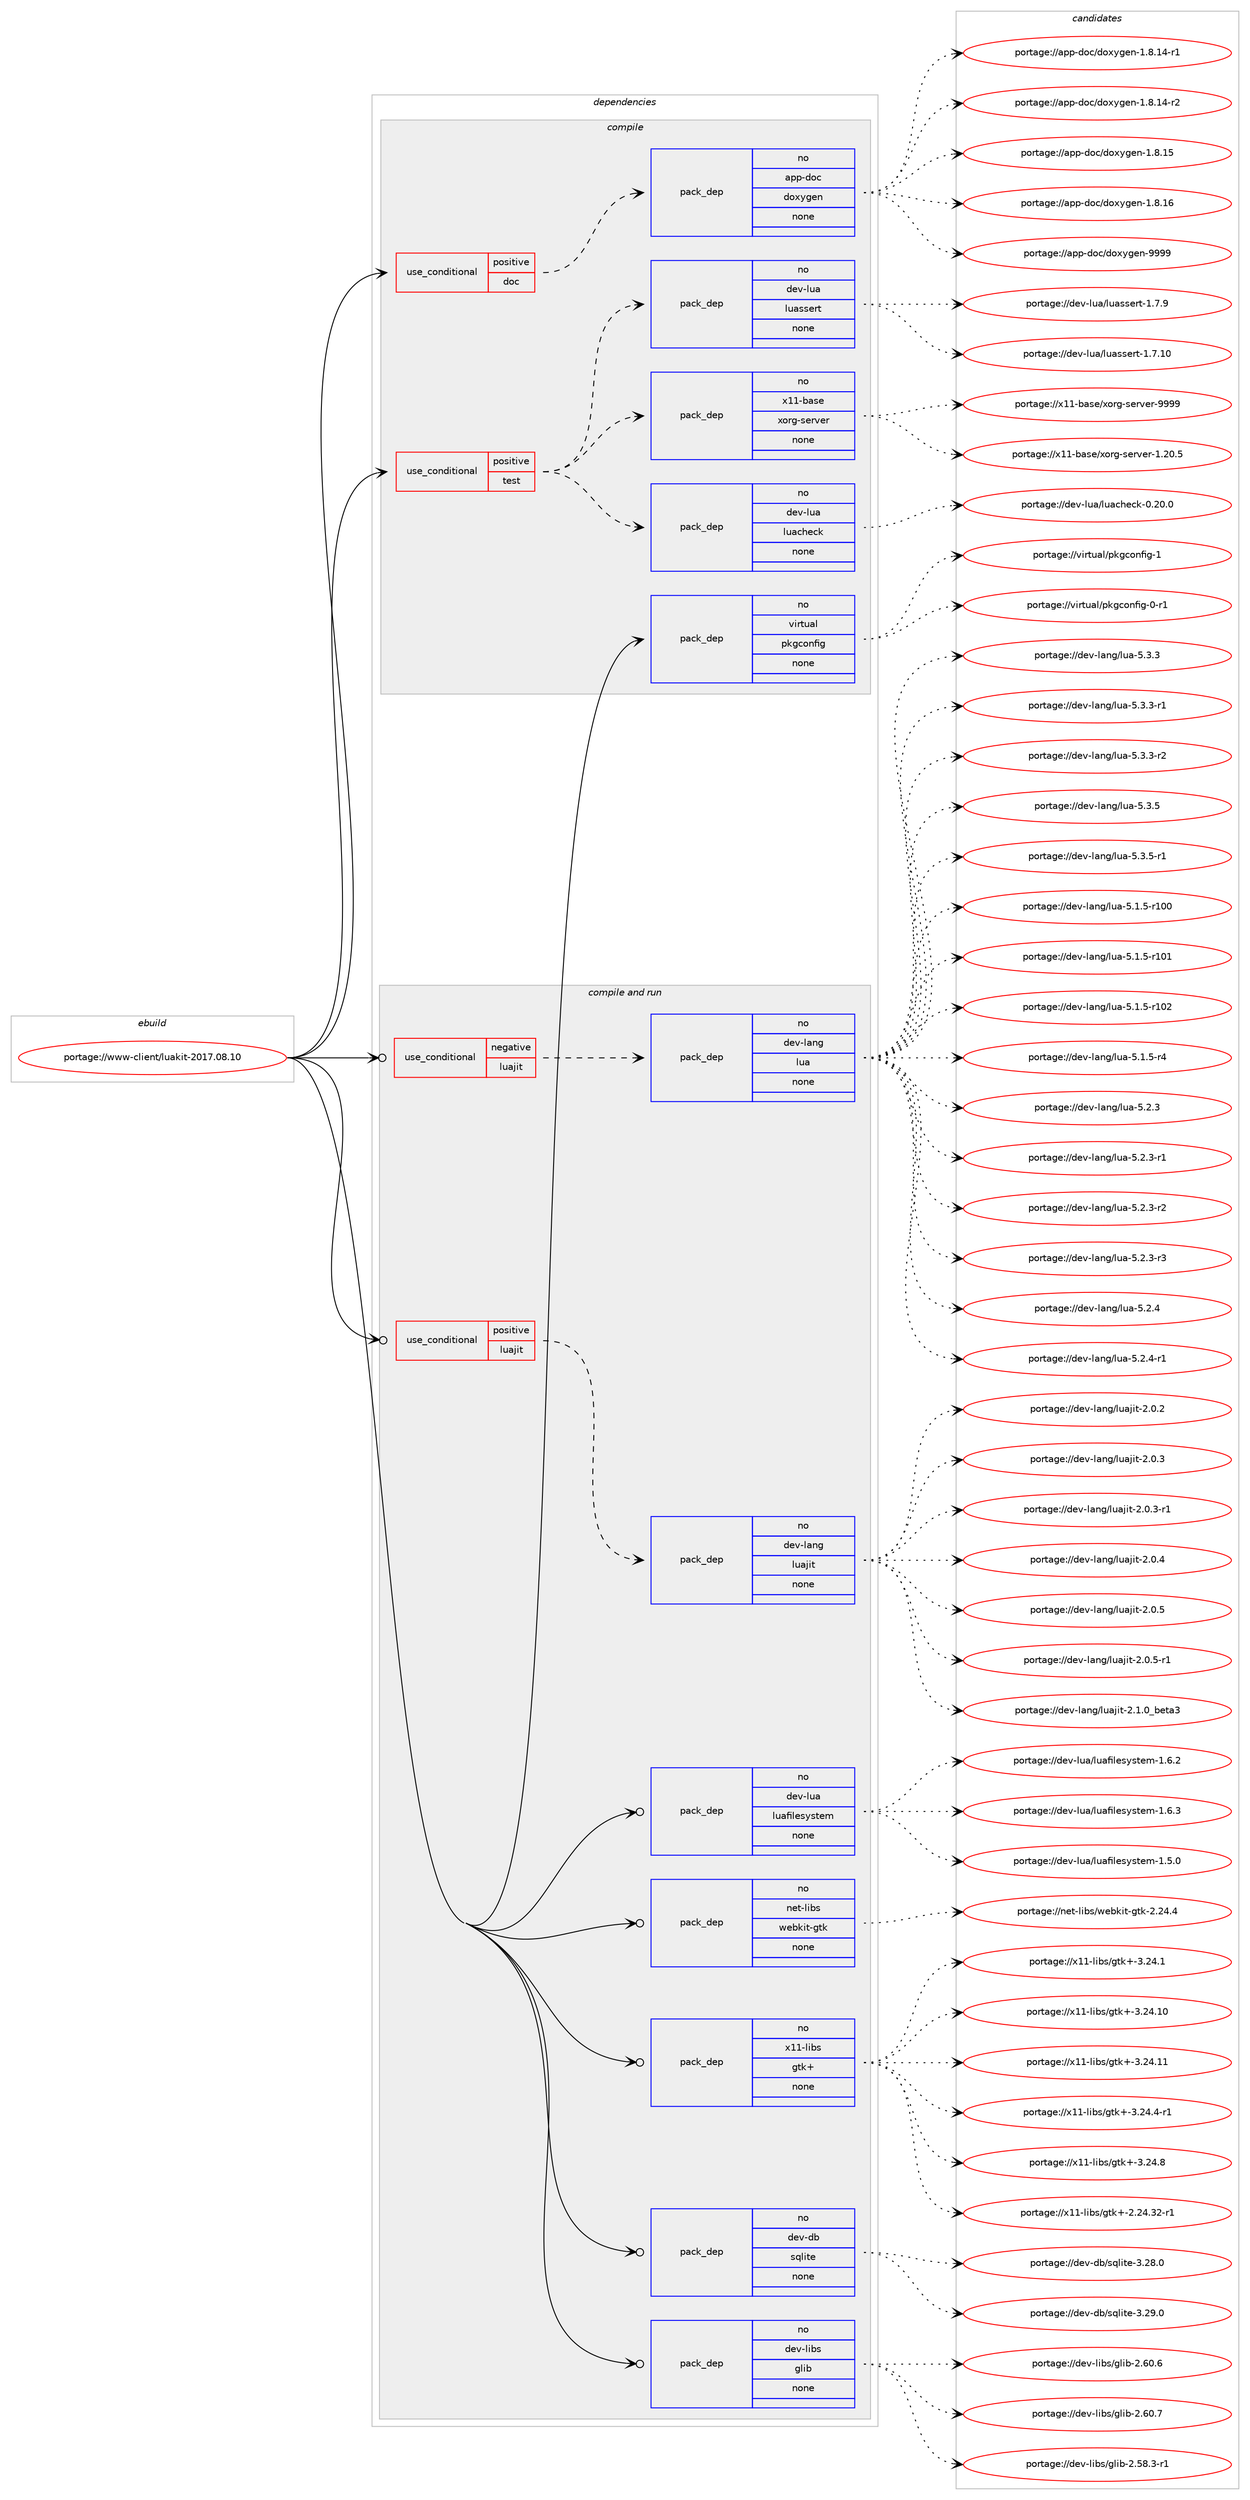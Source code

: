 digraph prolog {

# *************
# Graph options
# *************

newrank=true;
concentrate=true;
compound=true;
graph [rankdir=LR,fontname=Helvetica,fontsize=10,ranksep=1.5];#, ranksep=2.5, nodesep=0.2];
edge  [arrowhead=vee];
node  [fontname=Helvetica,fontsize=10];

# **********
# The ebuild
# **********

subgraph cluster_leftcol {
color=gray;
rank=same;
label=<<i>ebuild</i>>;
id [label="portage://www-client/luakit-2017.08.10", color=red, width=4, href="../www-client/luakit-2017.08.10.svg"];
}

# ****************
# The dependencies
# ****************

subgraph cluster_midcol {
color=gray;
label=<<i>dependencies</i>>;
subgraph cluster_compile {
fillcolor="#eeeeee";
style=filled;
label=<<i>compile</i>>;
subgraph cond106230 {
dependency441574 [label=<<TABLE BORDER="0" CELLBORDER="1" CELLSPACING="0" CELLPADDING="4"><TR><TD ROWSPAN="3" CELLPADDING="10">use_conditional</TD></TR><TR><TD>positive</TD></TR><TR><TD>doc</TD></TR></TABLE>>, shape=none, color=red];
subgraph pack327502 {
dependency441575 [label=<<TABLE BORDER="0" CELLBORDER="1" CELLSPACING="0" CELLPADDING="4" WIDTH="220"><TR><TD ROWSPAN="6" CELLPADDING="30">pack_dep</TD></TR><TR><TD WIDTH="110">no</TD></TR><TR><TD>app-doc</TD></TR><TR><TD>doxygen</TD></TR><TR><TD>none</TD></TR><TR><TD></TD></TR></TABLE>>, shape=none, color=blue];
}
dependency441574:e -> dependency441575:w [weight=20,style="dashed",arrowhead="vee"];
}
id:e -> dependency441574:w [weight=20,style="solid",arrowhead="vee"];
subgraph cond106231 {
dependency441576 [label=<<TABLE BORDER="0" CELLBORDER="1" CELLSPACING="0" CELLPADDING="4"><TR><TD ROWSPAN="3" CELLPADDING="10">use_conditional</TD></TR><TR><TD>positive</TD></TR><TR><TD>test</TD></TR></TABLE>>, shape=none, color=red];
subgraph pack327503 {
dependency441577 [label=<<TABLE BORDER="0" CELLBORDER="1" CELLSPACING="0" CELLPADDING="4" WIDTH="220"><TR><TD ROWSPAN="6" CELLPADDING="30">pack_dep</TD></TR><TR><TD WIDTH="110">no</TD></TR><TR><TD>dev-lua</TD></TR><TR><TD>luassert</TD></TR><TR><TD>none</TD></TR><TR><TD></TD></TR></TABLE>>, shape=none, color=blue];
}
dependency441576:e -> dependency441577:w [weight=20,style="dashed",arrowhead="vee"];
subgraph pack327504 {
dependency441578 [label=<<TABLE BORDER="0" CELLBORDER="1" CELLSPACING="0" CELLPADDING="4" WIDTH="220"><TR><TD ROWSPAN="6" CELLPADDING="30">pack_dep</TD></TR><TR><TD WIDTH="110">no</TD></TR><TR><TD>dev-lua</TD></TR><TR><TD>luacheck</TD></TR><TR><TD>none</TD></TR><TR><TD></TD></TR></TABLE>>, shape=none, color=blue];
}
dependency441576:e -> dependency441578:w [weight=20,style="dashed",arrowhead="vee"];
subgraph pack327505 {
dependency441579 [label=<<TABLE BORDER="0" CELLBORDER="1" CELLSPACING="0" CELLPADDING="4" WIDTH="220"><TR><TD ROWSPAN="6" CELLPADDING="30">pack_dep</TD></TR><TR><TD WIDTH="110">no</TD></TR><TR><TD>x11-base</TD></TR><TR><TD>xorg-server</TD></TR><TR><TD>none</TD></TR><TR><TD></TD></TR></TABLE>>, shape=none, color=blue];
}
dependency441576:e -> dependency441579:w [weight=20,style="dashed",arrowhead="vee"];
}
id:e -> dependency441576:w [weight=20,style="solid",arrowhead="vee"];
subgraph pack327506 {
dependency441580 [label=<<TABLE BORDER="0" CELLBORDER="1" CELLSPACING="0" CELLPADDING="4" WIDTH="220"><TR><TD ROWSPAN="6" CELLPADDING="30">pack_dep</TD></TR><TR><TD WIDTH="110">no</TD></TR><TR><TD>virtual</TD></TR><TR><TD>pkgconfig</TD></TR><TR><TD>none</TD></TR><TR><TD></TD></TR></TABLE>>, shape=none, color=blue];
}
id:e -> dependency441580:w [weight=20,style="solid",arrowhead="vee"];
}
subgraph cluster_compileandrun {
fillcolor="#eeeeee";
style=filled;
label=<<i>compile and run</i>>;
subgraph cond106232 {
dependency441581 [label=<<TABLE BORDER="0" CELLBORDER="1" CELLSPACING="0" CELLPADDING="4"><TR><TD ROWSPAN="3" CELLPADDING="10">use_conditional</TD></TR><TR><TD>negative</TD></TR><TR><TD>luajit</TD></TR></TABLE>>, shape=none, color=red];
subgraph pack327507 {
dependency441582 [label=<<TABLE BORDER="0" CELLBORDER="1" CELLSPACING="0" CELLPADDING="4" WIDTH="220"><TR><TD ROWSPAN="6" CELLPADDING="30">pack_dep</TD></TR><TR><TD WIDTH="110">no</TD></TR><TR><TD>dev-lang</TD></TR><TR><TD>lua</TD></TR><TR><TD>none</TD></TR><TR><TD></TD></TR></TABLE>>, shape=none, color=blue];
}
dependency441581:e -> dependency441582:w [weight=20,style="dashed",arrowhead="vee"];
}
id:e -> dependency441581:w [weight=20,style="solid",arrowhead="odotvee"];
subgraph cond106233 {
dependency441583 [label=<<TABLE BORDER="0" CELLBORDER="1" CELLSPACING="0" CELLPADDING="4"><TR><TD ROWSPAN="3" CELLPADDING="10">use_conditional</TD></TR><TR><TD>positive</TD></TR><TR><TD>luajit</TD></TR></TABLE>>, shape=none, color=red];
subgraph pack327508 {
dependency441584 [label=<<TABLE BORDER="0" CELLBORDER="1" CELLSPACING="0" CELLPADDING="4" WIDTH="220"><TR><TD ROWSPAN="6" CELLPADDING="30">pack_dep</TD></TR><TR><TD WIDTH="110">no</TD></TR><TR><TD>dev-lang</TD></TR><TR><TD>luajit</TD></TR><TR><TD>none</TD></TR><TR><TD></TD></TR></TABLE>>, shape=none, color=blue];
}
dependency441583:e -> dependency441584:w [weight=20,style="dashed",arrowhead="vee"];
}
id:e -> dependency441583:w [weight=20,style="solid",arrowhead="odotvee"];
subgraph pack327509 {
dependency441585 [label=<<TABLE BORDER="0" CELLBORDER="1" CELLSPACING="0" CELLPADDING="4" WIDTH="220"><TR><TD ROWSPAN="6" CELLPADDING="30">pack_dep</TD></TR><TR><TD WIDTH="110">no</TD></TR><TR><TD>dev-db</TD></TR><TR><TD>sqlite</TD></TR><TR><TD>none</TD></TR><TR><TD></TD></TR></TABLE>>, shape=none, color=blue];
}
id:e -> dependency441585:w [weight=20,style="solid",arrowhead="odotvee"];
subgraph pack327510 {
dependency441586 [label=<<TABLE BORDER="0" CELLBORDER="1" CELLSPACING="0" CELLPADDING="4" WIDTH="220"><TR><TD ROWSPAN="6" CELLPADDING="30">pack_dep</TD></TR><TR><TD WIDTH="110">no</TD></TR><TR><TD>dev-libs</TD></TR><TR><TD>glib</TD></TR><TR><TD>none</TD></TR><TR><TD></TD></TR></TABLE>>, shape=none, color=blue];
}
id:e -> dependency441586:w [weight=20,style="solid",arrowhead="odotvee"];
subgraph pack327511 {
dependency441587 [label=<<TABLE BORDER="0" CELLBORDER="1" CELLSPACING="0" CELLPADDING="4" WIDTH="220"><TR><TD ROWSPAN="6" CELLPADDING="30">pack_dep</TD></TR><TR><TD WIDTH="110">no</TD></TR><TR><TD>dev-lua</TD></TR><TR><TD>luafilesystem</TD></TR><TR><TD>none</TD></TR><TR><TD></TD></TR></TABLE>>, shape=none, color=blue];
}
id:e -> dependency441587:w [weight=20,style="solid",arrowhead="odotvee"];
subgraph pack327512 {
dependency441588 [label=<<TABLE BORDER="0" CELLBORDER="1" CELLSPACING="0" CELLPADDING="4" WIDTH="220"><TR><TD ROWSPAN="6" CELLPADDING="30">pack_dep</TD></TR><TR><TD WIDTH="110">no</TD></TR><TR><TD>net-libs</TD></TR><TR><TD>webkit-gtk</TD></TR><TR><TD>none</TD></TR><TR><TD></TD></TR></TABLE>>, shape=none, color=blue];
}
id:e -> dependency441588:w [weight=20,style="solid",arrowhead="odotvee"];
subgraph pack327513 {
dependency441589 [label=<<TABLE BORDER="0" CELLBORDER="1" CELLSPACING="0" CELLPADDING="4" WIDTH="220"><TR><TD ROWSPAN="6" CELLPADDING="30">pack_dep</TD></TR><TR><TD WIDTH="110">no</TD></TR><TR><TD>x11-libs</TD></TR><TR><TD>gtk+</TD></TR><TR><TD>none</TD></TR><TR><TD></TD></TR></TABLE>>, shape=none, color=blue];
}
id:e -> dependency441589:w [weight=20,style="solid",arrowhead="odotvee"];
}
subgraph cluster_run {
fillcolor="#eeeeee";
style=filled;
label=<<i>run</i>>;
}
}

# **************
# The candidates
# **************

subgraph cluster_choices {
rank=same;
color=gray;
label=<<i>candidates</i>>;

subgraph choice327502 {
color=black;
nodesep=1;
choiceportage97112112451001119947100111120121103101110454946564649524511449 [label="portage://app-doc/doxygen-1.8.14-r1", color=red, width=4,href="../app-doc/doxygen-1.8.14-r1.svg"];
choiceportage97112112451001119947100111120121103101110454946564649524511450 [label="portage://app-doc/doxygen-1.8.14-r2", color=red, width=4,href="../app-doc/doxygen-1.8.14-r2.svg"];
choiceportage9711211245100111994710011112012110310111045494656464953 [label="portage://app-doc/doxygen-1.8.15", color=red, width=4,href="../app-doc/doxygen-1.8.15.svg"];
choiceportage9711211245100111994710011112012110310111045494656464954 [label="portage://app-doc/doxygen-1.8.16", color=red, width=4,href="../app-doc/doxygen-1.8.16.svg"];
choiceportage971121124510011199471001111201211031011104557575757 [label="portage://app-doc/doxygen-9999", color=red, width=4,href="../app-doc/doxygen-9999.svg"];
dependency441575:e -> choiceportage97112112451001119947100111120121103101110454946564649524511449:w [style=dotted,weight="100"];
dependency441575:e -> choiceportage97112112451001119947100111120121103101110454946564649524511450:w [style=dotted,weight="100"];
dependency441575:e -> choiceportage9711211245100111994710011112012110310111045494656464953:w [style=dotted,weight="100"];
dependency441575:e -> choiceportage9711211245100111994710011112012110310111045494656464954:w [style=dotted,weight="100"];
dependency441575:e -> choiceportage971121124510011199471001111201211031011104557575757:w [style=dotted,weight="100"];
}
subgraph choice327503 {
color=black;
nodesep=1;
choiceportage1001011184510811797471081179711511510111411645494655464948 [label="portage://dev-lua/luassert-1.7.10", color=red, width=4,href="../dev-lua/luassert-1.7.10.svg"];
choiceportage10010111845108117974710811797115115101114116454946554657 [label="portage://dev-lua/luassert-1.7.9", color=red, width=4,href="../dev-lua/luassert-1.7.9.svg"];
dependency441577:e -> choiceportage1001011184510811797471081179711511510111411645494655464948:w [style=dotted,weight="100"];
dependency441577:e -> choiceportage10010111845108117974710811797115115101114116454946554657:w [style=dotted,weight="100"];
}
subgraph choice327504 {
color=black;
nodesep=1;
choiceportage10010111845108117974710811797991041019910745484650484648 [label="portage://dev-lua/luacheck-0.20.0", color=red, width=4,href="../dev-lua/luacheck-0.20.0.svg"];
dependency441578:e -> choiceportage10010111845108117974710811797991041019910745484650484648:w [style=dotted,weight="100"];
}
subgraph choice327505 {
color=black;
nodesep=1;
choiceportage1204949459897115101471201111141034511510111411810111445494650484653 [label="portage://x11-base/xorg-server-1.20.5", color=red, width=4,href="../x11-base/xorg-server-1.20.5.svg"];
choiceportage120494945989711510147120111114103451151011141181011144557575757 [label="portage://x11-base/xorg-server-9999", color=red, width=4,href="../x11-base/xorg-server-9999.svg"];
dependency441579:e -> choiceportage1204949459897115101471201111141034511510111411810111445494650484653:w [style=dotted,weight="100"];
dependency441579:e -> choiceportage120494945989711510147120111114103451151011141181011144557575757:w [style=dotted,weight="100"];
}
subgraph choice327506 {
color=black;
nodesep=1;
choiceportage11810511411611797108471121071039911111010210510345484511449 [label="portage://virtual/pkgconfig-0-r1", color=red, width=4,href="../virtual/pkgconfig-0-r1.svg"];
choiceportage1181051141161179710847112107103991111101021051034549 [label="portage://virtual/pkgconfig-1", color=red, width=4,href="../virtual/pkgconfig-1.svg"];
dependency441580:e -> choiceportage11810511411611797108471121071039911111010210510345484511449:w [style=dotted,weight="100"];
dependency441580:e -> choiceportage1181051141161179710847112107103991111101021051034549:w [style=dotted,weight="100"];
}
subgraph choice327507 {
color=black;
nodesep=1;
choiceportage1001011184510897110103471081179745534649465345114494848 [label="portage://dev-lang/lua-5.1.5-r100", color=red, width=4,href="../dev-lang/lua-5.1.5-r100.svg"];
choiceportage1001011184510897110103471081179745534649465345114494849 [label="portage://dev-lang/lua-5.1.5-r101", color=red, width=4,href="../dev-lang/lua-5.1.5-r101.svg"];
choiceportage1001011184510897110103471081179745534649465345114494850 [label="portage://dev-lang/lua-5.1.5-r102", color=red, width=4,href="../dev-lang/lua-5.1.5-r102.svg"];
choiceportage100101118451089711010347108117974553464946534511452 [label="portage://dev-lang/lua-5.1.5-r4", color=red, width=4,href="../dev-lang/lua-5.1.5-r4.svg"];
choiceportage10010111845108971101034710811797455346504651 [label="portage://dev-lang/lua-5.2.3", color=red, width=4,href="../dev-lang/lua-5.2.3.svg"];
choiceportage100101118451089711010347108117974553465046514511449 [label="portage://dev-lang/lua-5.2.3-r1", color=red, width=4,href="../dev-lang/lua-5.2.3-r1.svg"];
choiceportage100101118451089711010347108117974553465046514511450 [label="portage://dev-lang/lua-5.2.3-r2", color=red, width=4,href="../dev-lang/lua-5.2.3-r2.svg"];
choiceportage100101118451089711010347108117974553465046514511451 [label="portage://dev-lang/lua-5.2.3-r3", color=red, width=4,href="../dev-lang/lua-5.2.3-r3.svg"];
choiceportage10010111845108971101034710811797455346504652 [label="portage://dev-lang/lua-5.2.4", color=red, width=4,href="../dev-lang/lua-5.2.4.svg"];
choiceportage100101118451089711010347108117974553465046524511449 [label="portage://dev-lang/lua-5.2.4-r1", color=red, width=4,href="../dev-lang/lua-5.2.4-r1.svg"];
choiceportage10010111845108971101034710811797455346514651 [label="portage://dev-lang/lua-5.3.3", color=red, width=4,href="../dev-lang/lua-5.3.3.svg"];
choiceportage100101118451089711010347108117974553465146514511449 [label="portage://dev-lang/lua-5.3.3-r1", color=red, width=4,href="../dev-lang/lua-5.3.3-r1.svg"];
choiceportage100101118451089711010347108117974553465146514511450 [label="portage://dev-lang/lua-5.3.3-r2", color=red, width=4,href="../dev-lang/lua-5.3.3-r2.svg"];
choiceportage10010111845108971101034710811797455346514653 [label="portage://dev-lang/lua-5.3.5", color=red, width=4,href="../dev-lang/lua-5.3.5.svg"];
choiceportage100101118451089711010347108117974553465146534511449 [label="portage://dev-lang/lua-5.3.5-r1", color=red, width=4,href="../dev-lang/lua-5.3.5-r1.svg"];
dependency441582:e -> choiceportage1001011184510897110103471081179745534649465345114494848:w [style=dotted,weight="100"];
dependency441582:e -> choiceportage1001011184510897110103471081179745534649465345114494849:w [style=dotted,weight="100"];
dependency441582:e -> choiceportage1001011184510897110103471081179745534649465345114494850:w [style=dotted,weight="100"];
dependency441582:e -> choiceportage100101118451089711010347108117974553464946534511452:w [style=dotted,weight="100"];
dependency441582:e -> choiceportage10010111845108971101034710811797455346504651:w [style=dotted,weight="100"];
dependency441582:e -> choiceportage100101118451089711010347108117974553465046514511449:w [style=dotted,weight="100"];
dependency441582:e -> choiceportage100101118451089711010347108117974553465046514511450:w [style=dotted,weight="100"];
dependency441582:e -> choiceportage100101118451089711010347108117974553465046514511451:w [style=dotted,weight="100"];
dependency441582:e -> choiceportage10010111845108971101034710811797455346504652:w [style=dotted,weight="100"];
dependency441582:e -> choiceportage100101118451089711010347108117974553465046524511449:w [style=dotted,weight="100"];
dependency441582:e -> choiceportage10010111845108971101034710811797455346514651:w [style=dotted,weight="100"];
dependency441582:e -> choiceportage100101118451089711010347108117974553465146514511449:w [style=dotted,weight="100"];
dependency441582:e -> choiceportage100101118451089711010347108117974553465146514511450:w [style=dotted,weight="100"];
dependency441582:e -> choiceportage10010111845108971101034710811797455346514653:w [style=dotted,weight="100"];
dependency441582:e -> choiceportage100101118451089711010347108117974553465146534511449:w [style=dotted,weight="100"];
}
subgraph choice327508 {
color=black;
nodesep=1;
choiceportage10010111845108971101034710811797106105116455046484650 [label="portage://dev-lang/luajit-2.0.2", color=red, width=4,href="../dev-lang/luajit-2.0.2.svg"];
choiceportage10010111845108971101034710811797106105116455046484651 [label="portage://dev-lang/luajit-2.0.3", color=red, width=4,href="../dev-lang/luajit-2.0.3.svg"];
choiceportage100101118451089711010347108117971061051164550464846514511449 [label="portage://dev-lang/luajit-2.0.3-r1", color=red, width=4,href="../dev-lang/luajit-2.0.3-r1.svg"];
choiceportage10010111845108971101034710811797106105116455046484652 [label="portage://dev-lang/luajit-2.0.4", color=red, width=4,href="../dev-lang/luajit-2.0.4.svg"];
choiceportage10010111845108971101034710811797106105116455046484653 [label="portage://dev-lang/luajit-2.0.5", color=red, width=4,href="../dev-lang/luajit-2.0.5.svg"];
choiceportage100101118451089711010347108117971061051164550464846534511449 [label="portage://dev-lang/luajit-2.0.5-r1", color=red, width=4,href="../dev-lang/luajit-2.0.5-r1.svg"];
choiceportage1001011184510897110103471081179710610511645504649464895981011169751 [label="portage://dev-lang/luajit-2.1.0_beta3", color=red, width=4,href="../dev-lang/luajit-2.1.0_beta3.svg"];
dependency441584:e -> choiceportage10010111845108971101034710811797106105116455046484650:w [style=dotted,weight="100"];
dependency441584:e -> choiceportage10010111845108971101034710811797106105116455046484651:w [style=dotted,weight="100"];
dependency441584:e -> choiceportage100101118451089711010347108117971061051164550464846514511449:w [style=dotted,weight="100"];
dependency441584:e -> choiceportage10010111845108971101034710811797106105116455046484652:w [style=dotted,weight="100"];
dependency441584:e -> choiceportage10010111845108971101034710811797106105116455046484653:w [style=dotted,weight="100"];
dependency441584:e -> choiceportage100101118451089711010347108117971061051164550464846534511449:w [style=dotted,weight="100"];
dependency441584:e -> choiceportage1001011184510897110103471081179710610511645504649464895981011169751:w [style=dotted,weight="100"];
}
subgraph choice327509 {
color=black;
nodesep=1;
choiceportage10010111845100984711511310810511610145514650564648 [label="portage://dev-db/sqlite-3.28.0", color=red, width=4,href="../dev-db/sqlite-3.28.0.svg"];
choiceportage10010111845100984711511310810511610145514650574648 [label="portage://dev-db/sqlite-3.29.0", color=red, width=4,href="../dev-db/sqlite-3.29.0.svg"];
dependency441585:e -> choiceportage10010111845100984711511310810511610145514650564648:w [style=dotted,weight="100"];
dependency441585:e -> choiceportage10010111845100984711511310810511610145514650574648:w [style=dotted,weight="100"];
}
subgraph choice327510 {
color=black;
nodesep=1;
choiceportage10010111845108105981154710310810598455046535646514511449 [label="portage://dev-libs/glib-2.58.3-r1", color=red, width=4,href="../dev-libs/glib-2.58.3-r1.svg"];
choiceportage1001011184510810598115471031081059845504654484654 [label="portage://dev-libs/glib-2.60.6", color=red, width=4,href="../dev-libs/glib-2.60.6.svg"];
choiceportage1001011184510810598115471031081059845504654484655 [label="portage://dev-libs/glib-2.60.7", color=red, width=4,href="../dev-libs/glib-2.60.7.svg"];
dependency441586:e -> choiceportage10010111845108105981154710310810598455046535646514511449:w [style=dotted,weight="100"];
dependency441586:e -> choiceportage1001011184510810598115471031081059845504654484654:w [style=dotted,weight="100"];
dependency441586:e -> choiceportage1001011184510810598115471031081059845504654484655:w [style=dotted,weight="100"];
}
subgraph choice327511 {
color=black;
nodesep=1;
choiceportage10010111845108117974710811797102105108101115121115116101109454946534648 [label="portage://dev-lua/luafilesystem-1.5.0", color=red, width=4,href="../dev-lua/luafilesystem-1.5.0.svg"];
choiceportage10010111845108117974710811797102105108101115121115116101109454946544650 [label="portage://dev-lua/luafilesystem-1.6.2", color=red, width=4,href="../dev-lua/luafilesystem-1.6.2.svg"];
choiceportage10010111845108117974710811797102105108101115121115116101109454946544651 [label="portage://dev-lua/luafilesystem-1.6.3", color=red, width=4,href="../dev-lua/luafilesystem-1.6.3.svg"];
dependency441587:e -> choiceportage10010111845108117974710811797102105108101115121115116101109454946534648:w [style=dotted,weight="100"];
dependency441587:e -> choiceportage10010111845108117974710811797102105108101115121115116101109454946544650:w [style=dotted,weight="100"];
dependency441587:e -> choiceportage10010111845108117974710811797102105108101115121115116101109454946544651:w [style=dotted,weight="100"];
}
subgraph choice327512 {
color=black;
nodesep=1;
choiceportage110101116451081059811547119101981071051164510311610745504650524652 [label="portage://net-libs/webkit-gtk-2.24.4", color=red, width=4,href="../net-libs/webkit-gtk-2.24.4.svg"];
dependency441588:e -> choiceportage110101116451081059811547119101981071051164510311610745504650524652:w [style=dotted,weight="100"];
}
subgraph choice327513 {
color=black;
nodesep=1;
choiceportage12049494510810598115471031161074345504650524651504511449 [label="portage://x11-libs/gtk+-2.24.32-r1", color=red, width=4,href="../x11-libs/gtk+-2.24.32-r1.svg"];
choiceportage12049494510810598115471031161074345514650524649 [label="portage://x11-libs/gtk+-3.24.1", color=red, width=4,href="../x11-libs/gtk+-3.24.1.svg"];
choiceportage1204949451081059811547103116107434551465052464948 [label="portage://x11-libs/gtk+-3.24.10", color=red, width=4,href="../x11-libs/gtk+-3.24.10.svg"];
choiceportage1204949451081059811547103116107434551465052464949 [label="portage://x11-libs/gtk+-3.24.11", color=red, width=4,href="../x11-libs/gtk+-3.24.11.svg"];
choiceportage120494945108105981154710311610743455146505246524511449 [label="portage://x11-libs/gtk+-3.24.4-r1", color=red, width=4,href="../x11-libs/gtk+-3.24.4-r1.svg"];
choiceportage12049494510810598115471031161074345514650524656 [label="portage://x11-libs/gtk+-3.24.8", color=red, width=4,href="../x11-libs/gtk+-3.24.8.svg"];
dependency441589:e -> choiceportage12049494510810598115471031161074345504650524651504511449:w [style=dotted,weight="100"];
dependency441589:e -> choiceportage12049494510810598115471031161074345514650524649:w [style=dotted,weight="100"];
dependency441589:e -> choiceportage1204949451081059811547103116107434551465052464948:w [style=dotted,weight="100"];
dependency441589:e -> choiceportage1204949451081059811547103116107434551465052464949:w [style=dotted,weight="100"];
dependency441589:e -> choiceportage120494945108105981154710311610743455146505246524511449:w [style=dotted,weight="100"];
dependency441589:e -> choiceportage12049494510810598115471031161074345514650524656:w [style=dotted,weight="100"];
}
}

}
